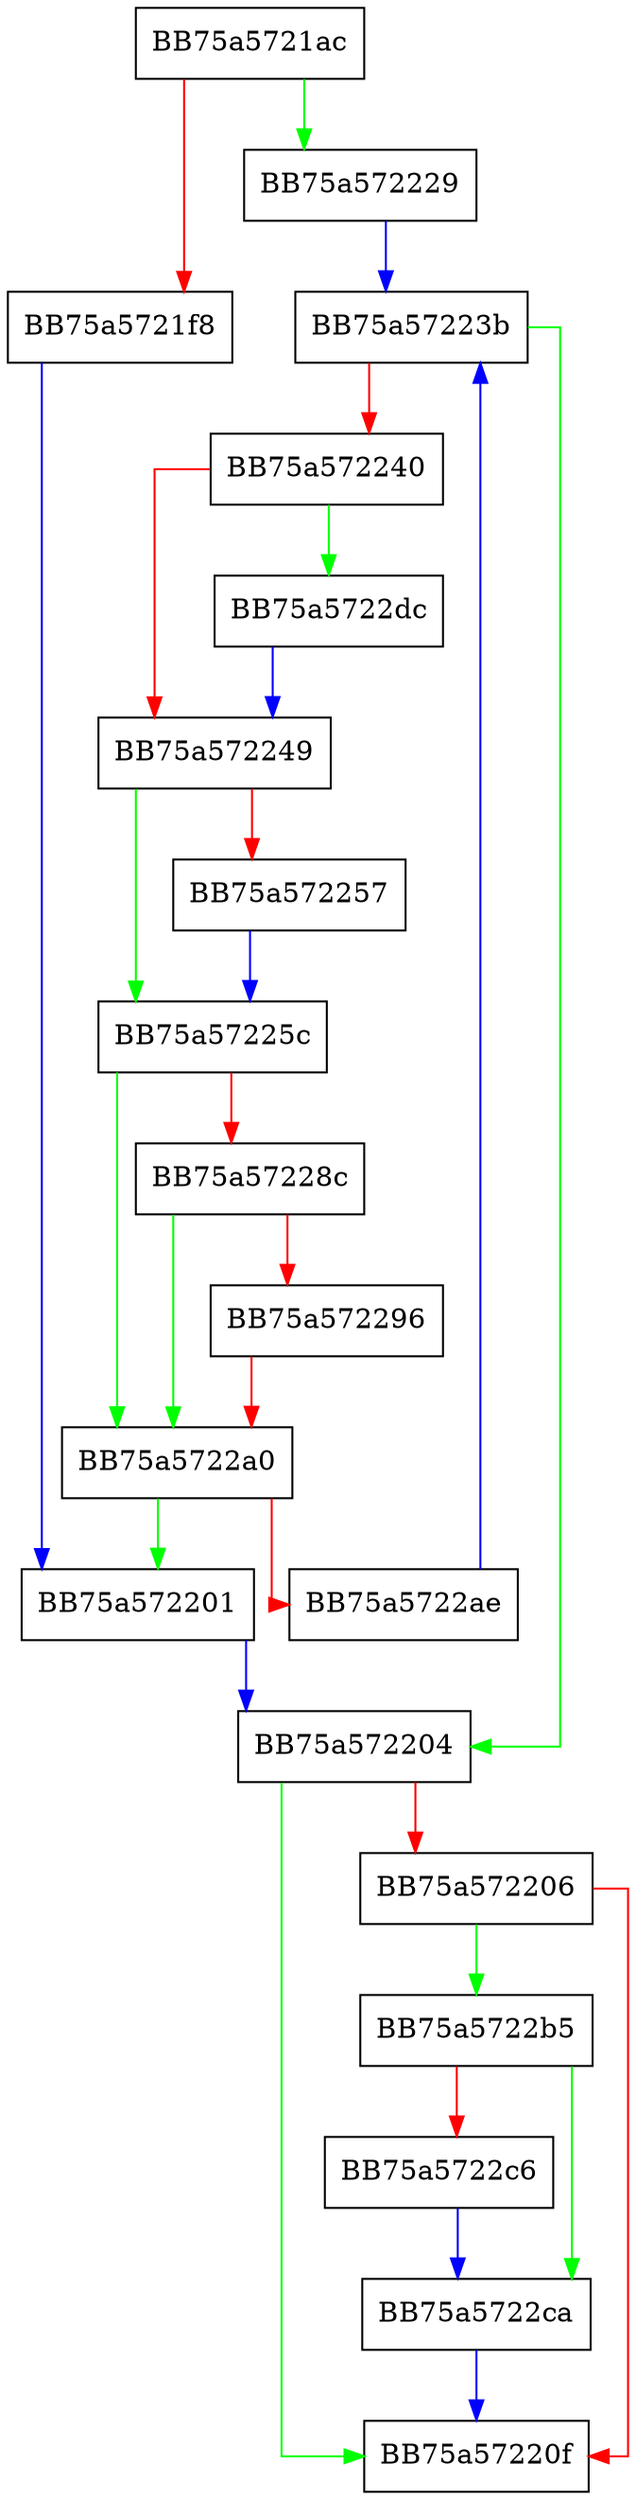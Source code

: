 digraph popUntil {
  node [shape="box"];
  graph [splines=ortho];
  BB75a5721ac -> BB75a572229 [color="green"];
  BB75a5721ac -> BB75a5721f8 [color="red"];
  BB75a5721f8 -> BB75a572201 [color="blue"];
  BB75a572201 -> BB75a572204 [color="blue"];
  BB75a572204 -> BB75a57220f [color="green"];
  BB75a572204 -> BB75a572206 [color="red"];
  BB75a572206 -> BB75a5722b5 [color="green"];
  BB75a572206 -> BB75a57220f [color="red"];
  BB75a572229 -> BB75a57223b [color="blue"];
  BB75a57223b -> BB75a572204 [color="green"];
  BB75a57223b -> BB75a572240 [color="red"];
  BB75a572240 -> BB75a5722dc [color="green"];
  BB75a572240 -> BB75a572249 [color="red"];
  BB75a572249 -> BB75a57225c [color="green"];
  BB75a572249 -> BB75a572257 [color="red"];
  BB75a572257 -> BB75a57225c [color="blue"];
  BB75a57225c -> BB75a5722a0 [color="green"];
  BB75a57225c -> BB75a57228c [color="red"];
  BB75a57228c -> BB75a5722a0 [color="green"];
  BB75a57228c -> BB75a572296 [color="red"];
  BB75a572296 -> BB75a5722a0 [color="red"];
  BB75a5722a0 -> BB75a572201 [color="green"];
  BB75a5722a0 -> BB75a5722ae [color="red"];
  BB75a5722ae -> BB75a57223b [color="blue"];
  BB75a5722b5 -> BB75a5722ca [color="green"];
  BB75a5722b5 -> BB75a5722c6 [color="red"];
  BB75a5722c6 -> BB75a5722ca [color="blue"];
  BB75a5722ca -> BB75a57220f [color="blue"];
  BB75a5722dc -> BB75a572249 [color="blue"];
}